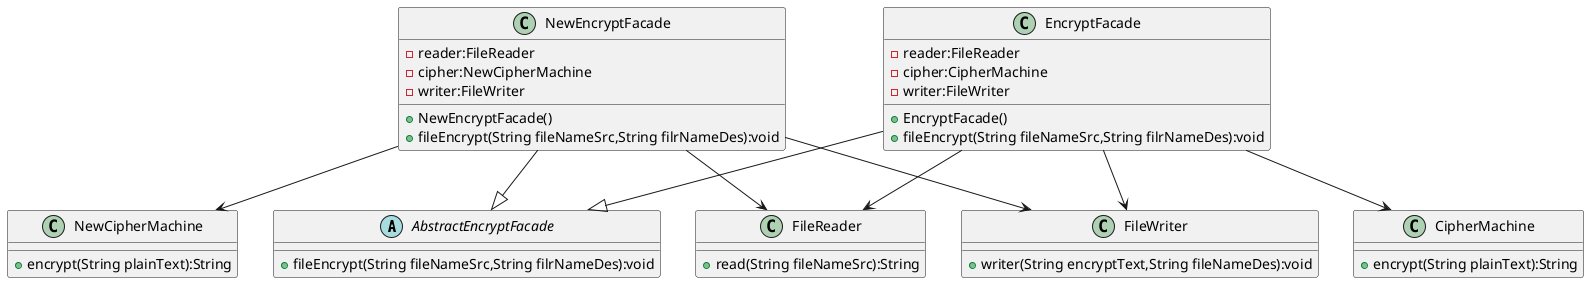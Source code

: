 @startuml 2_3_2

abstract class AbstractEncryptFacade
{
	+ fileEncrypt(String fileNameSrc,String filrNameDes):void
}

class EncryptFacade
{
	- reader:FileReader
	- cipher:CipherMachine
	- writer:FileWriter
	+ EncryptFacade()
	+ fileEncrypt(String fileNameSrc,String filrNameDes):void
}

class NewEncryptFacade
{
	- reader:FileReader
	- cipher:NewCipherMachine
	- writer:FileWriter
	+ NewEncryptFacade()
	+ fileEncrypt(String fileNameSrc,String filrNameDes):void
}

class FileReader
{
	+ read(String fileNameSrc):String
}

class FileWriter
{
	+ writer(String encryptText,String fileNameDes):void
}

class CipherMachine
{
	+ encrypt(String plainText):String
}

class NewCipherMachine
{
	+ encrypt(String plainText):String
}

EncryptFacade --|> AbstractEncryptFacade
NewEncryptFacade  --|> AbstractEncryptFacade
EncryptFacade --> CipherMachine
EncryptFacade --> FileWriter
EncryptFacade --> FileReader
NewEncryptFacade --> NewCipherMachine
NewEncryptFacade --> FileWriter
NewEncryptFacade --> FileReader
@enduml